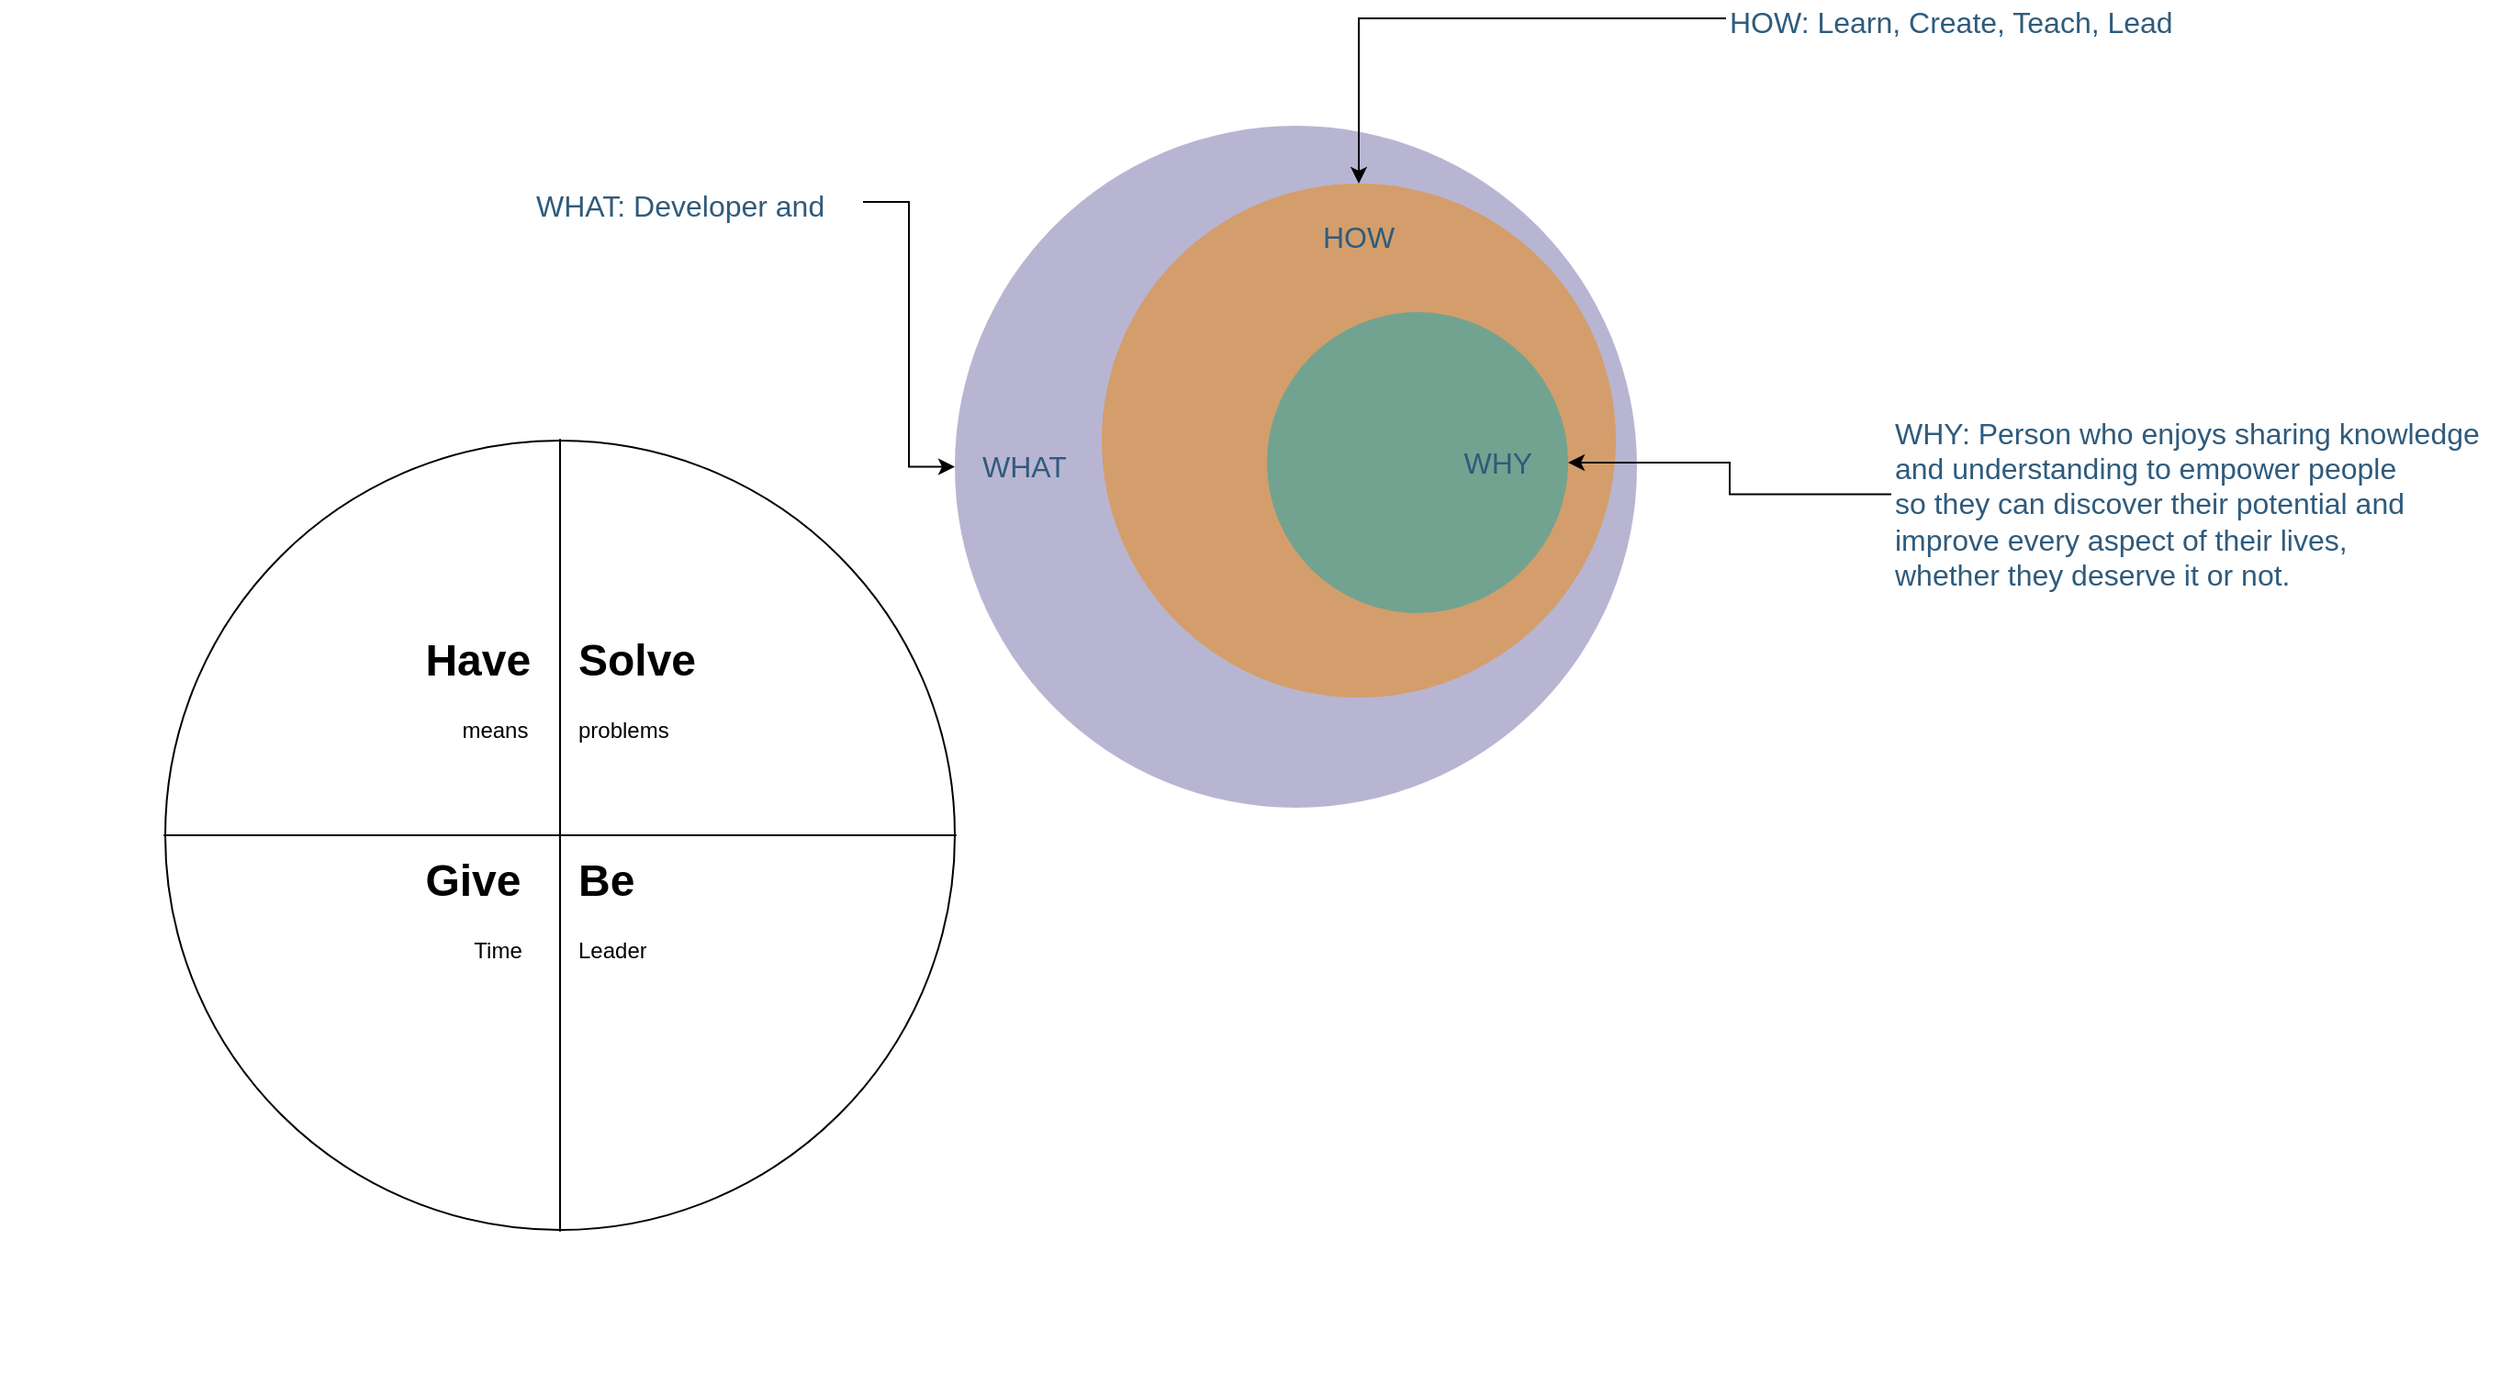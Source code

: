 <mxfile version="13.9.2" type="github">
  <diagram id="3228e29e-7158-1315-38df-8450db1d8a1d" name="Page-1">
    <mxGraphModel dx="2961" dy="684" grid="1" gridSize="10" guides="1" tooltips="1" connect="1" arrows="1" fold="1" page="1" pageScale="1" pageWidth="1169" pageHeight="827" background="#ffffff" math="0" shadow="0">
      <root>
        <mxCell id="0" />
        <mxCell id="1" parent="0" />
        <mxCell id="21638" value="WHAT" style="ellipse;whiteSpace=wrap;html=1;aspect=fixed;rounded=1;shadow=0;glass=0;labelBackgroundColor=none;strokeColor=none;strokeWidth=1;fillColor=#736CA8;gradientColor=none;fontFamily=Helvetica;fontSize=16;fontColor=#2F5B7C;align=left;opacity=50;spacing=15;rotation=0;" parent="1" vertex="1">
          <mxGeometry x="-340" y="98.5" width="371.5" height="371.5" as="geometry" />
        </mxCell>
        <mxCell id="mck984ewY2W3KC8OH_Iv-21652" style="edgeStyle=orthogonalEdgeStyle;rounded=0;orthogonalLoop=1;jettySize=auto;html=1;" edge="1" parent="1" source="21644" target="21638">
          <mxGeometry relative="1" as="geometry" />
        </mxCell>
        <mxCell id="21644" value="WHAT: Developer and&amp;nbsp;" style="text;html=1;resizable=0;points=[];autosize=1;align=left;verticalAlign=top;spacingTop=-4;fontSize=16;fontFamily=Helvetica;fontColor=#2F5B7C;" parent="1" vertex="1">
          <mxGeometry x="-570" y="130" width="180" height="20" as="geometry" />
        </mxCell>
        <mxCell id="21637" value="&lt;div style=&quot;text-align: center ; font-size: 16px&quot;&gt;HOW&lt;/div&gt;" style="ellipse;whiteSpace=wrap;html=1;aspect=fixed;rounded=1;shadow=0;glass=0;labelBackgroundColor=none;strokeColor=none;strokeWidth=1;fillColor=#F08705;gradientColor=none;fontFamily=Helvetica;fontSize=16;fontColor=#2F5B7C;align=center;opacity=50;verticalAlign=top;spacing=15;rotation=0;" parent="1" vertex="1">
          <mxGeometry x="-260" y="130" width="280" height="280" as="geometry" />
        </mxCell>
        <mxCell id="21639" value="&lt;span style=&quot;text-align: left&quot;&gt;WHY&amp;nbsp;&lt;/span&gt;" style="ellipse;whiteSpace=wrap;html=1;aspect=fixed;rounded=1;shadow=0;glass=0;labelBackgroundColor=none;strokeColor=none;strokeWidth=1;fillColor=#12AAB5;gradientColor=none;fontFamily=Helvetica;fontSize=16;fontColor=#2F5B7C;align=right;opacity=50;spacing=15;rotation=0;" parent="1" vertex="1">
          <mxGeometry x="-170" y="200" width="164" height="164" as="geometry" />
        </mxCell>
        <mxCell id="mck984ewY2W3KC8OH_Iv-21654" style="edgeStyle=orthogonalEdgeStyle;rounded=0;orthogonalLoop=1;jettySize=auto;html=1;" edge="1" parent="1" source="mck984ewY2W3KC8OH_Iv-21653" target="21637">
          <mxGeometry relative="1" as="geometry" />
        </mxCell>
        <mxCell id="mck984ewY2W3KC8OH_Iv-21653" value="HOW: Learn, Create, Teach, Lead&amp;nbsp;" style="text;html=1;resizable=0;points=[];autosize=1;align=left;verticalAlign=top;spacingTop=-4;fontSize=16;fontFamily=Helvetica;fontColor=#2F5B7C;" vertex="1" parent="1">
          <mxGeometry x="80" y="30" width="260" height="20" as="geometry" />
        </mxCell>
        <mxCell id="mck984ewY2W3KC8OH_Iv-21656" style="edgeStyle=orthogonalEdgeStyle;rounded=0;orthogonalLoop=1;jettySize=auto;html=1;" edge="1" parent="1" source="mck984ewY2W3KC8OH_Iv-21655" target="21639">
          <mxGeometry relative="1" as="geometry" />
        </mxCell>
        <mxCell id="mck984ewY2W3KC8OH_Iv-21655" value="WHY: Person who enjoys sharing knowledge &lt;br&gt;and understanding to empower people&lt;br&gt;so they can discover their potential and &lt;br&gt;improve every aspect of their lives,&lt;br&gt;whether they deserve it or not." style="text;html=1;resizable=0;points=[];autosize=1;align=left;verticalAlign=top;spacingTop=-4;fontSize=16;fontFamily=Helvetica;fontColor=#2F5B7C;" vertex="1" parent="1">
          <mxGeometry x="170" y="254.25" width="330" height="90" as="geometry" />
        </mxCell>
        <mxCell id="mck984ewY2W3KC8OH_Iv-21658" value="" style="shape=sumEllipse;perimeter=ellipsePerimeter;whiteSpace=wrap;html=1;backgroundOutline=1;rotation=45;" vertex="1" parent="1">
          <mxGeometry x="-770" y="270" width="430" height="430" as="geometry" />
        </mxCell>
        <mxCell id="mck984ewY2W3KC8OH_Iv-21660" value="&lt;h1&gt;Solve&lt;/h1&gt;&lt;p&gt;problems&lt;/p&gt;" style="text;html=1;strokeColor=none;fillColor=none;spacing=5;spacingTop=-20;whiteSpace=wrap;overflow=hidden;rounded=0;" vertex="1" parent="1">
          <mxGeometry x="-550" y="370" width="180" height="110" as="geometry" />
        </mxCell>
        <mxCell id="mck984ewY2W3KC8OH_Iv-21661" value="&lt;h1&gt;&amp;nbsp; &amp;nbsp; &amp;nbsp; &amp;nbsp; &amp;nbsp; &amp;nbsp; &amp;nbsp; &amp;nbsp; Give&lt;/h1&gt;&lt;p&gt;&amp;nbsp; &amp;nbsp; &amp;nbsp; &amp;nbsp; &amp;nbsp; &amp;nbsp; &amp;nbsp; &amp;nbsp; &amp;nbsp; &amp;nbsp; &amp;nbsp; &amp;nbsp; &amp;nbsp; &amp;nbsp; &amp;nbsp; &amp;nbsp; &amp;nbsp; &amp;nbsp; &amp;nbsp; &amp;nbsp; Time&lt;/p&gt;" style="text;html=1;strokeColor=none;fillColor=none;spacing=5;spacingTop=-20;whiteSpace=wrap;overflow=hidden;rounded=0;" vertex="1" parent="1">
          <mxGeometry x="-740" y="490" width="180" height="110" as="geometry" />
        </mxCell>
        <mxCell id="mck984ewY2W3KC8OH_Iv-21663" value="&lt;h1&gt;Be&lt;/h1&gt;&lt;p&gt;Leader&lt;/p&gt;" style="text;html=1;strokeColor=none;fillColor=none;spacing=5;spacingTop=-20;whiteSpace=wrap;overflow=hidden;rounded=0;" vertex="1" parent="1">
          <mxGeometry x="-550" y="490" width="180" height="110" as="geometry" />
        </mxCell>
        <mxCell id="mck984ewY2W3KC8OH_Iv-21666" value="&lt;h1&gt;&amp;nbsp; &amp;nbsp; &amp;nbsp; &amp;nbsp; &amp;nbsp; &amp;nbsp; &amp;nbsp; &amp;nbsp; Have&lt;/h1&gt;&lt;p&gt;&amp;nbsp; &amp;nbsp; &amp;nbsp; &amp;nbsp; &amp;nbsp; &amp;nbsp; &amp;nbsp; &amp;nbsp; &amp;nbsp; &amp;nbsp; &amp;nbsp; &amp;nbsp; &amp;nbsp; &amp;nbsp; &amp;nbsp; &amp;nbsp; &amp;nbsp; &amp;nbsp; &amp;nbsp; means&lt;/p&gt;" style="text;html=1;strokeColor=none;fillColor=none;spacing=5;spacingTop=-20;whiteSpace=wrap;overflow=hidden;rounded=0;" vertex="1" parent="1">
          <mxGeometry x="-740" y="370" width="180" height="110" as="geometry" />
        </mxCell>
      </root>
    </mxGraphModel>
  </diagram>
</mxfile>
